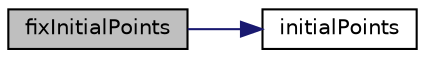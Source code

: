 digraph "fixInitialPoints"
{
  bgcolor="transparent";
  edge [fontname="Helvetica",fontsize="10",labelfontname="Helvetica",labelfontsize="10"];
  node [fontname="Helvetica",fontsize="10",shape=record];
  rankdir="LR";
  Node22 [label="fixInitialPoints",height=0.2,width=0.4,color="black", fillcolor="grey75", style="filled", fontcolor="black"];
  Node22 -> Node23 [color="midnightblue",fontsize="10",style="solid",fontname="Helvetica"];
  Node23 [label="initialPoints",height=0.2,width=0.4,color="black",URL="$a32625.html#aac8a71553f18d59306d316f1f1f306c6",tooltip="Return the initial points for the conformalVoronoiMesh. "];
}
